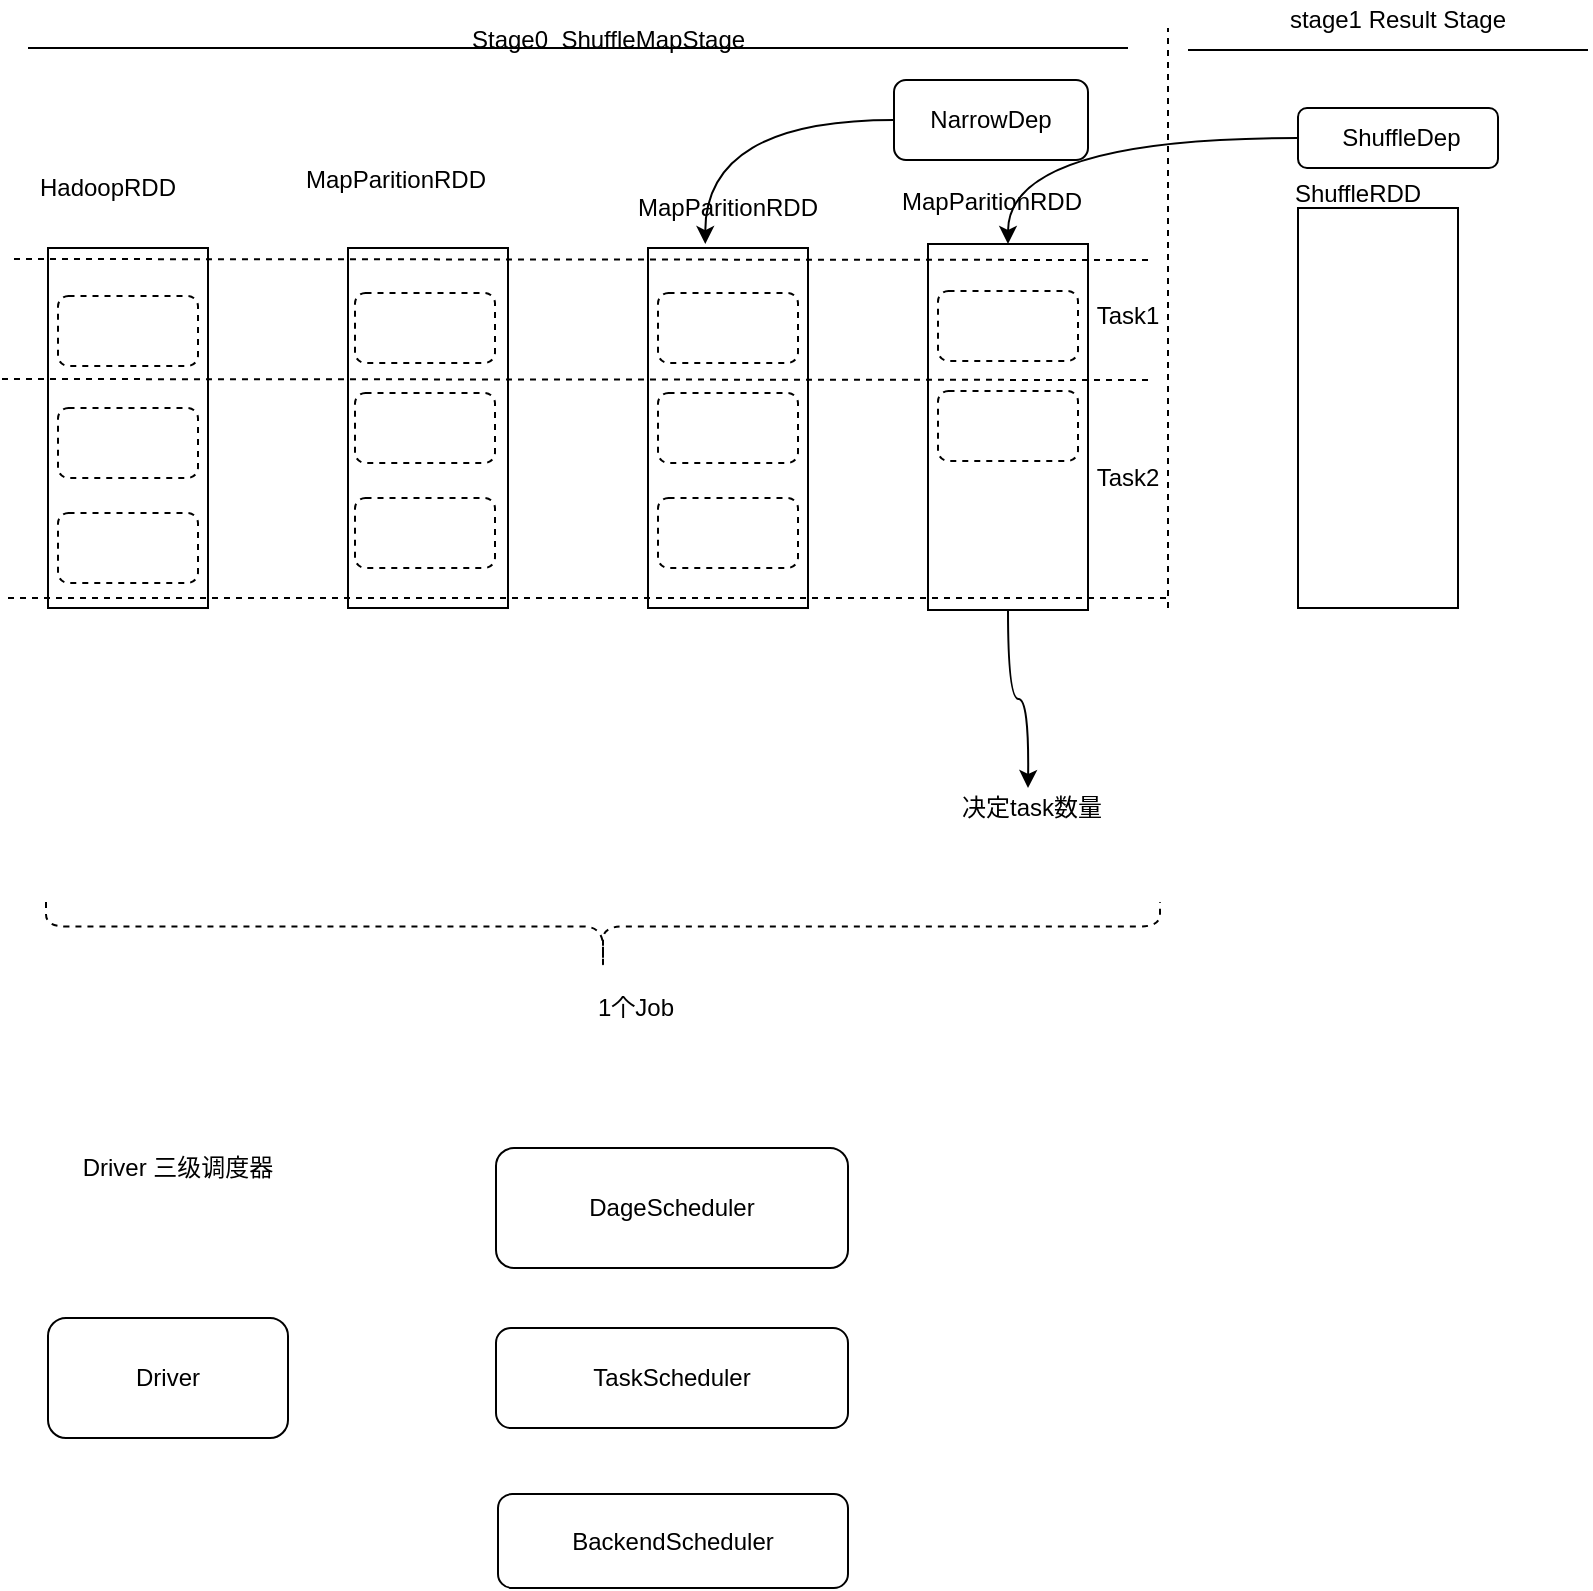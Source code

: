 <mxfile version="10.6.3" type="github"><diagram id="U8vLuyor9K0f_vmADObW" name="Page-1"><mxGraphModel dx="1024" dy="695" grid="1" gridSize="10" guides="1" tooltips="1" connect="1" arrows="1" fold="1" page="1" pageScale="1" pageWidth="827" pageHeight="1169" math="0" shadow="0"><root><mxCell id="0"/><mxCell id="1" parent="0"/><mxCell id="ukKYM3S-H5SDwYzk1zf5-6" value="" style="rounded=0;whiteSpace=wrap;html=1;" vertex="1" parent="1"><mxGeometry x="200" y="180" width="80" height="180" as="geometry"/></mxCell><mxCell id="ukKYM3S-H5SDwYzk1zf5-1" value="" style="rounded=0;whiteSpace=wrap;html=1;" vertex="1" parent="1"><mxGeometry x="50" y="180" width="80" height="180" as="geometry"/></mxCell><mxCell id="ukKYM3S-H5SDwYzk1zf5-5" value="" style="rounded=0;whiteSpace=wrap;html=1;" vertex="1" parent="1"><mxGeometry x="490" y="178" width="80" height="183" as="geometry"/></mxCell><mxCell id="ukKYM3S-H5SDwYzk1zf5-7" value="" style="rounded=0;whiteSpace=wrap;html=1;" vertex="1" parent="1"><mxGeometry x="350" y="180" width="80" height="180" as="geometry"/></mxCell><mxCell id="ukKYM3S-H5SDwYzk1zf5-2" value="" style="endArrow=none;html=1;" edge="1" parent="1"><mxGeometry width="50" height="50" relative="1" as="geometry"><mxPoint x="40" y="80" as="sourcePoint"/><mxPoint x="590" y="80" as="targetPoint"/></mxGeometry></mxCell><mxCell id="ukKYM3S-H5SDwYzk1zf5-3" value="Stage0&amp;nbsp; ShuffleMapStage&lt;br&gt;&lt;br&gt;" style="text;html=1;resizable=0;points=[];autosize=1;align=left;verticalAlign=top;spacingTop=-4;" vertex="1" parent="1"><mxGeometry x="260" y="66" width="150" height="30" as="geometry"/></mxCell><mxCell id="ukKYM3S-H5SDwYzk1zf5-41" style="edgeStyle=orthogonalEdgeStyle;curved=1;rounded=0;orthogonalLoop=1;jettySize=auto;html=1;" edge="1" parent="1" source="ukKYM3S-H5SDwYzk1zf5-5"><mxGeometry relative="1" as="geometry"><mxPoint x="540" y="450" as="targetPoint"/></mxGeometry></mxCell><mxCell id="ukKYM3S-H5SDwYzk1zf5-10" value="" style="endArrow=none;html=1;" edge="1" parent="1"><mxGeometry width="50" height="50" relative="1" as="geometry"><mxPoint x="620" y="81" as="sourcePoint"/><mxPoint x="820" y="81" as="targetPoint"/></mxGeometry></mxCell><mxCell id="ukKYM3S-H5SDwYzk1zf5-11" value="stage1 Result Stage" style="text;html=1;strokeColor=none;fillColor=none;align=center;verticalAlign=middle;whiteSpace=wrap;rounded=0;" vertex="1" parent="1"><mxGeometry x="660" y="56" width="130" height="20" as="geometry"/></mxCell><mxCell id="ukKYM3S-H5SDwYzk1zf5-15" style="edgeStyle=orthogonalEdgeStyle;rounded=0;orthogonalLoop=1;jettySize=auto;html=1;entryX=0.5;entryY=0;entryDx=0;entryDy=0;curved=1;" edge="1" parent="1" source="ukKYM3S-H5SDwYzk1zf5-12" target="ukKYM3S-H5SDwYzk1zf5-5"><mxGeometry relative="1" as="geometry"/></mxCell><mxCell id="ukKYM3S-H5SDwYzk1zf5-12" value="&amp;nbsp;ShuffleDep" style="rounded=1;whiteSpace=wrap;html=1;" vertex="1" parent="1"><mxGeometry x="675" y="110" width="100" height="30" as="geometry"/></mxCell><mxCell id="ukKYM3S-H5SDwYzk1zf5-13" value="" style="endArrow=none;dashed=1;html=1;" edge="1" parent="1"><mxGeometry width="50" height="50" relative="1" as="geometry"><mxPoint x="610" y="360" as="sourcePoint"/><mxPoint x="610" y="70" as="targetPoint"/></mxGeometry></mxCell><mxCell id="ukKYM3S-H5SDwYzk1zf5-14" value="" style="rounded=0;whiteSpace=wrap;html=1;" vertex="1" parent="1"><mxGeometry x="675" y="160" width="80" height="200" as="geometry"/></mxCell><mxCell id="ukKYM3S-H5SDwYzk1zf5-17" style="edgeStyle=orthogonalEdgeStyle;curved=1;rounded=0;orthogonalLoop=1;jettySize=auto;html=1;entryX=0.358;entryY=-0.011;entryDx=0;entryDy=0;entryPerimeter=0;exitX=0;exitY=0.5;exitDx=0;exitDy=0;" edge="1" parent="1" source="ukKYM3S-H5SDwYzk1zf5-16" target="ukKYM3S-H5SDwYzk1zf5-7"><mxGeometry relative="1" as="geometry"/></mxCell><mxCell id="ukKYM3S-H5SDwYzk1zf5-16" value="NarrowDep" style="rounded=1;whiteSpace=wrap;html=1;" vertex="1" parent="1"><mxGeometry x="473" y="96" width="97" height="40" as="geometry"/></mxCell><mxCell id="ukKYM3S-H5SDwYzk1zf5-19" value="" style="rounded=1;whiteSpace=wrap;html=1;dashed=1;" vertex="1" parent="1"><mxGeometry x="55" y="204" width="70" height="35" as="geometry"/></mxCell><mxCell id="ukKYM3S-H5SDwYzk1zf5-20" value="" style="rounded=1;whiteSpace=wrap;html=1;dashed=1;" vertex="1" parent="1"><mxGeometry x="55" y="260" width="70" height="35" as="geometry"/></mxCell><mxCell id="ukKYM3S-H5SDwYzk1zf5-21" value="" style="rounded=1;whiteSpace=wrap;html=1;dashed=1;" vertex="1" parent="1"><mxGeometry x="55" y="312.5" width="70" height="35" as="geometry"/></mxCell><mxCell id="ukKYM3S-H5SDwYzk1zf5-22" value="" style="rounded=1;whiteSpace=wrap;html=1;dashed=1;" vertex="1" parent="1"><mxGeometry x="203.5" y="202.5" width="70" height="35" as="geometry"/></mxCell><mxCell id="ukKYM3S-H5SDwYzk1zf5-23" value="" style="rounded=1;whiteSpace=wrap;html=1;dashed=1;" vertex="1" parent="1"><mxGeometry x="203.5" y="252.5" width="70" height="35" as="geometry"/></mxCell><mxCell id="ukKYM3S-H5SDwYzk1zf5-24" value="" style="rounded=1;whiteSpace=wrap;html=1;dashed=1;" vertex="1" parent="1"><mxGeometry x="203.5" y="305" width="70" height="35" as="geometry"/></mxCell><mxCell id="ukKYM3S-H5SDwYzk1zf5-25" value="" style="rounded=1;whiteSpace=wrap;html=1;dashed=1;" vertex="1" parent="1"><mxGeometry x="355" y="202.5" width="70" height="35" as="geometry"/></mxCell><mxCell id="ukKYM3S-H5SDwYzk1zf5-26" value="" style="rounded=1;whiteSpace=wrap;html=1;dashed=1;" vertex="1" parent="1"><mxGeometry x="355" y="252.5" width="70" height="35" as="geometry"/></mxCell><mxCell id="ukKYM3S-H5SDwYzk1zf5-27" value="" style="rounded=1;whiteSpace=wrap;html=1;dashed=1;" vertex="1" parent="1"><mxGeometry x="355" y="305" width="70" height="35" as="geometry"/></mxCell><mxCell id="ukKYM3S-H5SDwYzk1zf5-28" value="" style="rounded=1;whiteSpace=wrap;html=1;dashed=1;" vertex="1" parent="1"><mxGeometry x="495" y="201.5" width="70" height="35" as="geometry"/></mxCell><mxCell id="ukKYM3S-H5SDwYzk1zf5-29" value="" style="rounded=1;whiteSpace=wrap;html=1;dashed=1;" vertex="1" parent="1"><mxGeometry x="495" y="251.5" width="70" height="35" as="geometry"/></mxCell><mxCell id="ukKYM3S-H5SDwYzk1zf5-32" value="HadoopRDD" style="text;html=1;strokeColor=none;fillColor=none;align=center;verticalAlign=middle;whiteSpace=wrap;rounded=0;dashed=1;" vertex="1" parent="1"><mxGeometry x="60" y="140" width="40" height="20" as="geometry"/></mxCell><mxCell id="ukKYM3S-H5SDwYzk1zf5-33" value="MapParitionRDD" style="text;html=1;strokeColor=none;fillColor=none;align=center;verticalAlign=middle;whiteSpace=wrap;rounded=0;dashed=1;" vertex="1" parent="1"><mxGeometry x="204" y="136" width="40" height="20" as="geometry"/></mxCell><mxCell id="ukKYM3S-H5SDwYzk1zf5-36" value="MapParitionRDD" style="text;html=1;strokeColor=none;fillColor=none;align=center;verticalAlign=middle;whiteSpace=wrap;rounded=0;dashed=1;" vertex="1" parent="1"><mxGeometry x="370" y="150" width="40" height="20" as="geometry"/></mxCell><mxCell id="ukKYM3S-H5SDwYzk1zf5-37" value="MapParitionRDD" style="text;html=1;strokeColor=none;fillColor=none;align=center;verticalAlign=middle;whiteSpace=wrap;rounded=0;dashed=1;" vertex="1" parent="1"><mxGeometry x="501.5" y="147" width="40" height="20" as="geometry"/></mxCell><mxCell id="ukKYM3S-H5SDwYzk1zf5-38" value="ShuffleRDD" style="text;html=1;strokeColor=none;fillColor=none;align=center;verticalAlign=middle;whiteSpace=wrap;rounded=0;dashed=1;" vertex="1" parent="1"><mxGeometry x="685" y="143" width="40" height="20" as="geometry"/></mxCell><mxCell id="ukKYM3S-H5SDwYzk1zf5-40" value="决定task数量" style="text;html=1;strokeColor=none;fillColor=none;align=center;verticalAlign=middle;whiteSpace=wrap;rounded=0;dashed=1;" vertex="1" parent="1"><mxGeometry x="501.5" y="450" width="80" height="20" as="geometry"/></mxCell><mxCell id="ukKYM3S-H5SDwYzk1zf5-42" value="" style="shape=curlyBracket;whiteSpace=wrap;html=1;rounded=1;dashed=1;rotation=-90;size=0.65;" vertex="1" parent="1"><mxGeometry x="310" y="246" width="35" height="557" as="geometry"/></mxCell><mxCell id="ukKYM3S-H5SDwYzk1zf5-43" value="1个Job" style="text;html=1;strokeColor=none;fillColor=none;align=center;verticalAlign=middle;whiteSpace=wrap;rounded=0;dashed=1;" vertex="1" parent="1"><mxGeometry x="308" y="550" width="72" height="20" as="geometry"/></mxCell><mxCell id="ukKYM3S-H5SDwYzk1zf5-47" value="Task1" style="text;html=1;strokeColor=none;fillColor=none;align=center;verticalAlign=middle;whiteSpace=wrap;rounded=0;dashed=1;" vertex="1" parent="1"><mxGeometry x="570" y="204" width="40" height="20" as="geometry"/></mxCell><mxCell id="ukKYM3S-H5SDwYzk1zf5-49" value="" style="endArrow=none;dashed=1;html=1;" edge="1" parent="1"><mxGeometry width="50" height="50" relative="1" as="geometry"><mxPoint x="30" y="355" as="sourcePoint"/><mxPoint x="610" y="355" as="targetPoint"/></mxGeometry></mxCell><mxCell id="ukKYM3S-H5SDwYzk1zf5-50" value="" style="endArrow=none;dashed=1;html=1;" edge="1" parent="1"><mxGeometry width="50" height="50" relative="1" as="geometry"><mxPoint x="27" y="245.5" as="sourcePoint"/><mxPoint x="600" y="246" as="targetPoint"/></mxGeometry></mxCell><mxCell id="ukKYM3S-H5SDwYzk1zf5-51" value="Task2" style="text;html=1;strokeColor=none;fillColor=none;align=center;verticalAlign=middle;whiteSpace=wrap;rounded=0;dashed=1;" vertex="1" parent="1"><mxGeometry x="570" y="285" width="40" height="20" as="geometry"/></mxCell><mxCell id="ukKYM3S-H5SDwYzk1zf5-52" value="" style="endArrow=none;dashed=1;html=1;" edge="1" parent="1"><mxGeometry width="50" height="50" relative="1" as="geometry"><mxPoint x="33" y="185.5" as="sourcePoint"/><mxPoint x="600" y="186" as="targetPoint"/></mxGeometry></mxCell><mxCell id="ukKYM3S-H5SDwYzk1zf5-53" value="Driver 三级调度器" style="text;html=1;strokeColor=none;fillColor=none;align=center;verticalAlign=middle;whiteSpace=wrap;rounded=0;dashed=1;" vertex="1" parent="1"><mxGeometry x="60" y="630" width="110" height="20" as="geometry"/></mxCell><mxCell id="ukKYM3S-H5SDwYzk1zf5-54" value="DageScheduler" style="rounded=1;whiteSpace=wrap;html=1;" vertex="1" parent="1"><mxGeometry x="274" y="630" width="176" height="60" as="geometry"/></mxCell><mxCell id="ukKYM3S-H5SDwYzk1zf5-55" value="TaskScheduler" style="rounded=1;whiteSpace=wrap;html=1;" vertex="1" parent="1"><mxGeometry x="274" y="720" width="176" height="50" as="geometry"/></mxCell><mxCell id="ukKYM3S-H5SDwYzk1zf5-56" value="BackendScheduler" style="rounded=1;whiteSpace=wrap;html=1;" vertex="1" parent="1"><mxGeometry x="275" y="803" width="175" height="47" as="geometry"/></mxCell><mxCell id="ukKYM3S-H5SDwYzk1zf5-57" value="Driver" style="rounded=1;whiteSpace=wrap;html=1;" vertex="1" parent="1"><mxGeometry x="50" y="715" width="120" height="60" as="geometry"/></mxCell></root></mxGraphModel></diagram></mxfile>